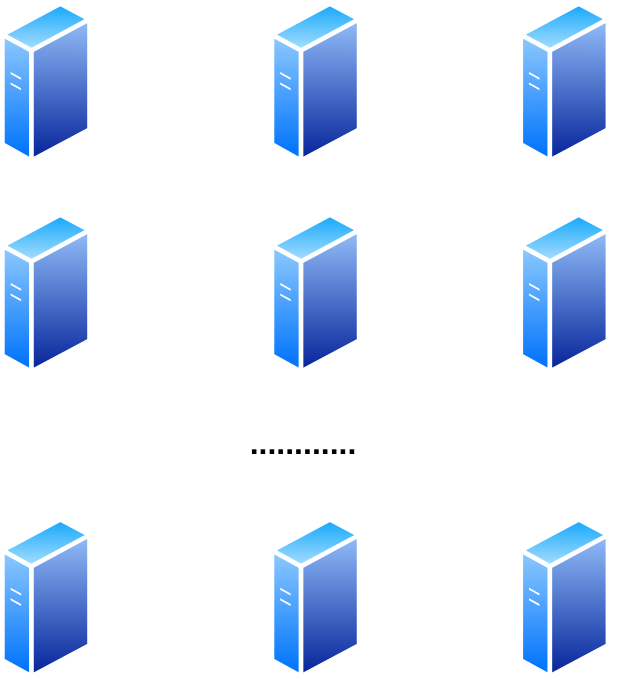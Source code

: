 <mxfile version="14.6.11" type="github">
  <diagram id="mNGz9-6L_Jsc_DBQE-eD" name="第 1 页">
    <mxGraphModel dx="946" dy="443" grid="1" gridSize="10" guides="1" tooltips="1" connect="1" arrows="1" fold="1" page="1" pageScale="1" pageWidth="827" pageHeight="1169" math="0" shadow="0">
      <root>
        <mxCell id="0" />
        <mxCell id="1" parent="0" />
        <mxCell id="VTITOA_C7CHzXQuq5E6--11" value="" style="group;fontSize=16;fontStyle=1" vertex="1" connectable="0" parent="1">
          <mxGeometry x="270" y="100" width="310" height="340" as="geometry" />
        </mxCell>
        <mxCell id="VTITOA_C7CHzXQuq5E6--1" value="" style="aspect=fixed;perimeter=ellipsePerimeter;html=1;align=center;shadow=0;dashed=0;spacingTop=3;image;image=img/lib/active_directory/generic_server.svg;" vertex="1" parent="VTITOA_C7CHzXQuq5E6--11">
          <mxGeometry width="45.959" height="82.069" as="geometry" />
        </mxCell>
        <mxCell id="VTITOA_C7CHzXQuq5E6--2" value="" style="aspect=fixed;perimeter=ellipsePerimeter;html=1;align=center;shadow=0;dashed=0;spacingTop=3;image;image=img/lib/active_directory/generic_server.svg;" vertex="1" parent="VTITOA_C7CHzXQuq5E6--11">
          <mxGeometry x="134.783" width="45.959" height="82.069" as="geometry" />
        </mxCell>
        <mxCell id="VTITOA_C7CHzXQuq5E6--3" value="" style="aspect=fixed;perimeter=ellipsePerimeter;html=1;align=center;shadow=0;dashed=0;spacingTop=3;image;image=img/lib/active_directory/generic_server.svg;" vertex="1" parent="VTITOA_C7CHzXQuq5E6--11">
          <mxGeometry x="259.197" width="45.959" height="82.069" as="geometry" />
        </mxCell>
        <mxCell id="VTITOA_C7CHzXQuq5E6--4" value="" style="aspect=fixed;perimeter=ellipsePerimeter;html=1;align=center;shadow=0;dashed=0;spacingTop=3;image;image=img/lib/active_directory/generic_server.svg;" vertex="1" parent="VTITOA_C7CHzXQuq5E6--11">
          <mxGeometry y="105.517" width="45.959" height="82.069" as="geometry" />
        </mxCell>
        <mxCell id="VTITOA_C7CHzXQuq5E6--5" value="" style="aspect=fixed;perimeter=ellipsePerimeter;html=1;align=center;shadow=0;dashed=0;spacingTop=3;image;image=img/lib/active_directory/generic_server.svg;" vertex="1" parent="VTITOA_C7CHzXQuq5E6--11">
          <mxGeometry x="134.783" y="105.517" width="45.959" height="82.069" as="geometry" />
        </mxCell>
        <mxCell id="VTITOA_C7CHzXQuq5E6--6" value="" style="aspect=fixed;perimeter=ellipsePerimeter;html=1;align=center;shadow=0;dashed=0;spacingTop=3;image;image=img/lib/active_directory/generic_server.svg;" vertex="1" parent="VTITOA_C7CHzXQuq5E6--11">
          <mxGeometry x="259.197" y="105.517" width="45.959" height="82.069" as="geometry" />
        </mxCell>
        <mxCell id="VTITOA_C7CHzXQuq5E6--7" value="" style="aspect=fixed;perimeter=ellipsePerimeter;html=1;align=center;shadow=0;dashed=0;spacingTop=3;image;image=img/lib/active_directory/generic_server.svg;" vertex="1" parent="VTITOA_C7CHzXQuq5E6--11">
          <mxGeometry y="257.931" width="45.959" height="82.069" as="geometry" />
        </mxCell>
        <mxCell id="VTITOA_C7CHzXQuq5E6--8" value="" style="aspect=fixed;perimeter=ellipsePerimeter;html=1;align=center;shadow=0;dashed=0;spacingTop=3;image;image=img/lib/active_directory/generic_server.svg;" vertex="1" parent="VTITOA_C7CHzXQuq5E6--11">
          <mxGeometry x="134.783" y="257.931" width="45.959" height="82.069" as="geometry" />
        </mxCell>
        <mxCell id="VTITOA_C7CHzXQuq5E6--9" value="" style="aspect=fixed;perimeter=ellipsePerimeter;html=1;align=center;shadow=0;dashed=0;spacingTop=3;image;image=img/lib/active_directory/generic_server.svg;" vertex="1" parent="VTITOA_C7CHzXQuq5E6--11">
          <mxGeometry x="259.197" y="257.931" width="45.959" height="82.069" as="geometry" />
        </mxCell>
        <mxCell id="VTITOA_C7CHzXQuq5E6--10" value="............" style="text;html=1;align=center;verticalAlign=middle;resizable=0;points=[];autosize=1;strokeColor=none;fontSize=16;fontStyle=1" vertex="1" parent="VTITOA_C7CHzXQuq5E6--11">
          <mxGeometry x="116.304" y="211.034" width="70" height="20" as="geometry" />
        </mxCell>
      </root>
    </mxGraphModel>
  </diagram>
</mxfile>
